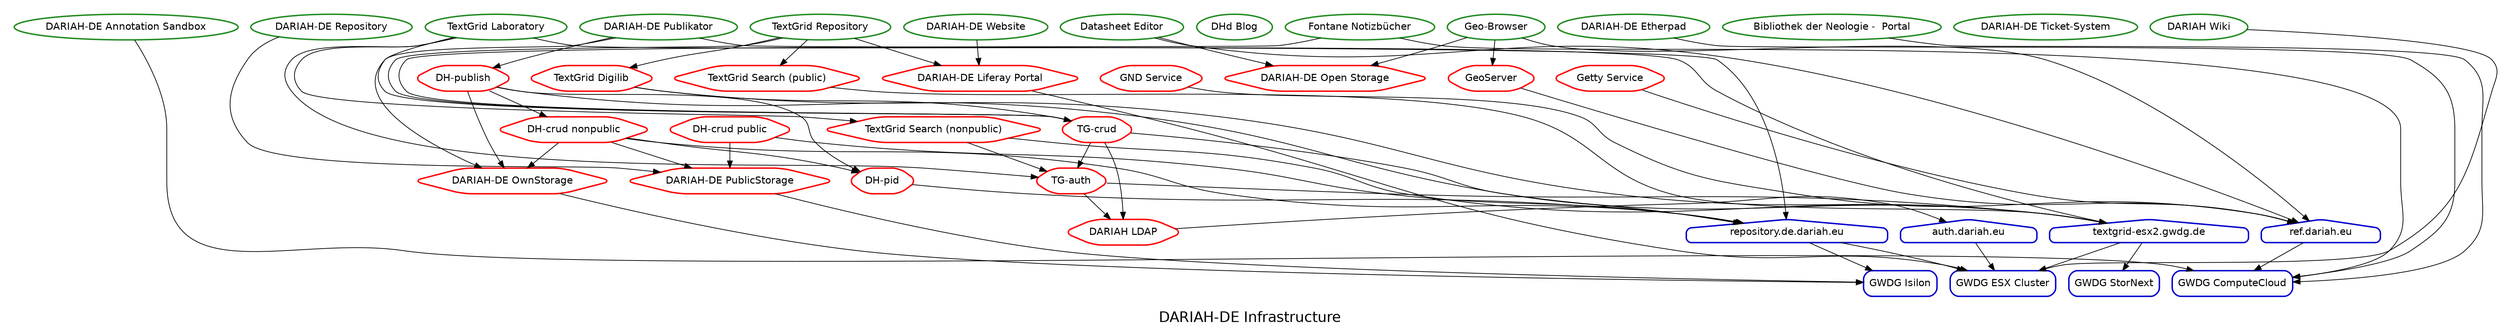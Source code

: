 digraph {
	fontname=helvetica fontsize=20 label="DARIAH-DE Infrastructure"
	subgraph cluster_services {
		node [color=forestgreen fontname=helvetica shape=oval style="rounded,bold"]
		color=white label=""
		"/services/neologie" [label="Bibliothek der Neologie -  Portal"]
		"/services/otrs" [label="DARIAH-DE Ticket-System"]
		"/services/website" [label="DARIAH-DE Website"]
		"/services/etherpad" [label="DARIAH-DE Etherpad"]
		"/services/datasheeteditor" [label="Datasheet Editor"]
		"/services/publikator" [label="DARIAH-DE Publikator"]
		"/services/dhdblog" [label="DHd Blog"]
		"/services/dariah-repository" [label="DARIAH-DE Repository"]
		"/services/tglab" [label="TextGrid Laboratory"]
		"/services/tgrep" [label="TextGrid Repository"]
		"/services/fontane" [label="Fontane Notizbücher"]
		"/services/confluence" [label="DARIAH Wiki"]
		"/services/annotation_sandbox" [label="DARIAH-DE Annotation Sandbox"]
		"/services/geobrowser" [label="Geo-Browser"]
	}
	subgraph cluster_middlewares {
		node [color=red fontname=helvetica shape=hexagon style="rounded,bold"]
		color=white label=""
		"/middlewares/liferay" [label="DARIAH-DE Liferay Portal"]
		"/middlewares/tgcrud" [label="TG-crud"]
		"/middlewares/tgdigilib" [label="TextGrid Digilib"]
		"/middlewares/gnd" [label="GND Service"]
		"/middlewares/dhpid" [label="DH-pid"]
		"/middlewares/tgsearch-public" [label="TextGrid Search (public)"]
		"/middlewares/dariah-openstorage" [label="DARIAH-DE Open Storage"]
		"/middlewares/dhcrud-nonpublic" [label="DH-crud nonpublic"]
		"/middlewares/dariah-ownstorage" [label="DARIAH-DE OwnStorage"]
		"/middlewares/dariahldap" [label="DARIAH LDAP"]
		"/middlewares/geoserver" [label=GeoServer]
		"/middlewares/dariah-publicstorage" [label="DARIAH-DE PublicStorage"]
		"/middlewares/dhcrud-public" [label="DH-crud public"]
		"/middlewares/tgsearch-nonpublic" [label="TextGrid Search (nonpublic)"]
		"/middlewares/getty" [label="Getty Service"]
		"/middlewares/dhpublish" [label="DH-publish"]
		"/middlewares/tgauth" [label="TG-auth"]
	}
	subgraph cluster_servers {
		node [color=blue3 fontname=helvetica shape=house style="rounded,bold"]
		color=white label=""
		"/servers/repository-de-dariah-eu" [label="repository.de.dariah.eu"]
		"/servers/textgrid-esx2" [label="textgrid-esx2.gwdg.de"]
		"/servers/ref" [label="ref.dariah.eu"]
		"/servers/auth" [label="auth.dariah.eu"]
	}
	subgraph cluster_infrastructure {
		node [color=blue3 fontname=helvetica shape=box style="rounded,bold"]
		color=white label=""
		"/infrastructure/gwdg-isilon" [label="GWDG Isilon"]
		"/infrastructure/gwdg-cloud" [label="GWDG ComputeCloud"]
		"/infrastructure/gwdg-stornext" [label="GWDG StorNext"]
		"/infrastructure/gwdg-esx" [label="GWDG ESX Cluster"]
	}
	"/services/neologie" -> "/infrastructure/gwdg-cloud"
	"/services/website" -> "/middlewares/liferay"
	"/services/etherpad" -> "/infrastructure/gwdg-cloud"
	"/services/datasheeteditor" -> "/middlewares/dariah-openstorage"
	"/services/datasheeteditor" -> "/servers/ref"
	"/services/publikator" -> "/middlewares/dariah-ownstorage"
	"/services/publikator" -> "/middlewares/dhpublish"
	"/services/publikator" -> "/servers/repository-de-dariah-eu"
	"/services/dariah-repository" -> "/middlewares/dariah-publicstorage"
	"/services/tglab" -> "/middlewares/tgauth"
	"/services/tglab" -> "/middlewares/tgcrud"
	"/services/tglab" -> "/middlewares/tgsearch-nonpublic"
	"/services/tglab" -> "/servers/textgrid-esx2"
	"/services/tgrep" -> "/middlewares/liferay"
	"/services/tgrep" -> "/middlewares/tgcrud"
	"/services/tgrep" -> "/middlewares/tgsearch-public"
	"/services/tgrep" -> "/middlewares/tgdigilib"
	"/services/fontane" -> "/middlewares/tgcrud"
	"/services/fontane" -> "/infrastructure/gwdg-cloud"
	"/services/confluence" -> "/infrastructure/gwdg-esx"
	"/services/annotation_sandbox" -> "/infrastructure/gwdg-cloud"
	"/services/geobrowser" -> "/middlewares/dariah-openstorage"
	"/services/geobrowser" -> "/middlewares/geoserver"
	"/services/geobrowser" -> "/servers/ref"
	"/middlewares/liferay" -> "/infrastructure/gwdg-esx"
	"/middlewares/tgcrud" -> "/middlewares/tgauth"
	"/middlewares/tgcrud" -> "/middlewares/dariahldap"
	"/middlewares/tgcrud" -> "/servers/textgrid-esx2"
	"/middlewares/tgdigilib" -> "/middlewares/tgcrud"
	"/middlewares/tgdigilib" -> "/servers/textgrid-esx2"
	"/middlewares/gnd" -> "/servers/ref"
	"/middlewares/dhpid" -> "/servers/repository-de-dariah-eu"
	"/middlewares/tgsearch-public" -> "/servers/textgrid-esx2"
	"/middlewares/dhcrud-nonpublic" -> "/middlewares/dhpid"
	"/middlewares/dhcrud-nonpublic" -> "/middlewares/dariah-ownstorage"
	"/middlewares/dhcrud-nonpublic" -> "/middlewares/dariah-publicstorage"
	"/middlewares/dhcrud-nonpublic" -> "/servers/repository-de-dariah-eu"
	"/middlewares/dariah-ownstorage" -> "/infrastructure/gwdg-isilon"
	"/middlewares/dariahldap" -> "/servers/auth"
	"/middlewares/geoserver" -> "/servers/ref"
	"/middlewares/dariah-publicstorage" -> "/infrastructure/gwdg-isilon"
	"/middlewares/dhcrud-public" -> "/middlewares/dariah-publicstorage"
	"/middlewares/dhcrud-public" -> "/servers/repository-de-dariah-eu"
	"/middlewares/tgsearch-nonpublic" -> "/servers/textgrid-esx2"
	"/middlewares/tgsearch-nonpublic" -> "/middlewares/tgauth"
	"/middlewares/getty" -> "/servers/ref"
	"/middlewares/dhpublish" -> "/middlewares/dhcrud-nonpublic"
	"/middlewares/dhpublish" -> "/middlewares/dhpid"
	"/middlewares/dhpublish" -> "/middlewares/dariah-ownstorage"
	"/middlewares/dhpublish" -> "/servers/repository-de-dariah-eu"
	"/middlewares/tgauth" -> "/middlewares/dariahldap"
	"/middlewares/tgauth" -> "/servers/textgrid-esx2"
	"/servers/repository-de-dariah-eu" -> "/infrastructure/gwdg-isilon"
	"/servers/repository-de-dariah-eu" -> "/infrastructure/gwdg-esx"
	"/servers/textgrid-esx2" -> "/infrastructure/gwdg-stornext"
	"/servers/textgrid-esx2" -> "/infrastructure/gwdg-esx"
	"/servers/ref" -> "/infrastructure/gwdg-cloud"
	"/servers/auth" -> "/infrastructure/gwdg-esx"
}
